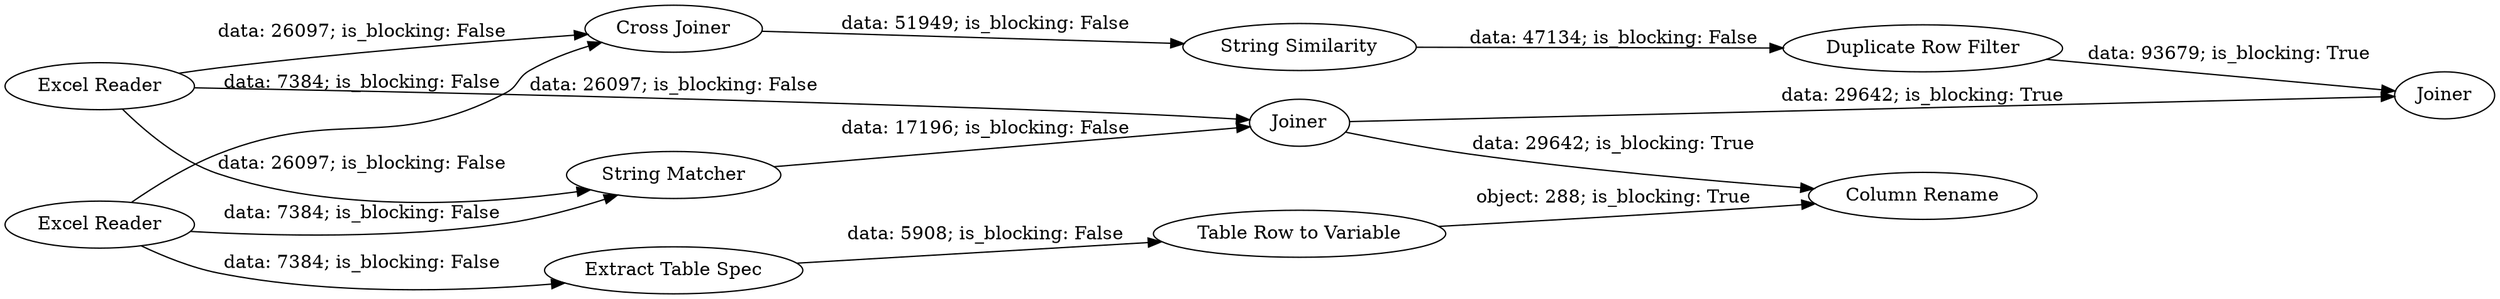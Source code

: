 digraph {
	"-3913280480558502983_1" [label="Excel Reader"]
	"-3913280480558502983_9" [label="String Matcher"]
	"-3913280480558502983_15" [label="Cross Joiner"]
	"-3913280480558502983_14" [label="String Similarity"]
	"-3913280480558502983_11" [label="Column Rename"]
	"-3913280480558502983_17" [label=Joiner]
	"-3913280480558502983_16" [label="Duplicate Row Filter"]
	"-3913280480558502983_12" [label="Extract Table Spec"]
	"-3913280480558502983_10" [label=Joiner]
	"-3913280480558502983_2" [label="Excel Reader"]
	"-3913280480558502983_13" [label="Table Row to Variable"]
	"-3913280480558502983_14" -> "-3913280480558502983_16" [label="data: 47134; is_blocking: False"]
	"-3913280480558502983_15" -> "-3913280480558502983_14" [label="data: 51949; is_blocking: False"]
	"-3913280480558502983_9" -> "-3913280480558502983_10" [label="data: 17196; is_blocking: False"]
	"-3913280480558502983_16" -> "-3913280480558502983_17" [label="data: 93679; is_blocking: True"]
	"-3913280480558502983_12" -> "-3913280480558502983_13" [label="data: 5908; is_blocking: False"]
	"-3913280480558502983_2" -> "-3913280480558502983_9" [label="data: 7384; is_blocking: False"]
	"-3913280480558502983_10" -> "-3913280480558502983_11" [label="data: 29642; is_blocking: True"]
	"-3913280480558502983_2" -> "-3913280480558502983_12" [label="data: 7384; is_blocking: False"]
	"-3913280480558502983_1" -> "-3913280480558502983_10" [label="data: 26097; is_blocking: False"]
	"-3913280480558502983_10" -> "-3913280480558502983_17" [label="data: 29642; is_blocking: True"]
	"-3913280480558502983_13" -> "-3913280480558502983_11" [label="object: 288; is_blocking: True"]
	"-3913280480558502983_1" -> "-3913280480558502983_9" [label="data: 26097; is_blocking: False"]
	"-3913280480558502983_1" -> "-3913280480558502983_15" [label="data: 26097; is_blocking: False"]
	"-3913280480558502983_2" -> "-3913280480558502983_15" [label="data: 7384; is_blocking: False"]
	rankdir=LR
}
